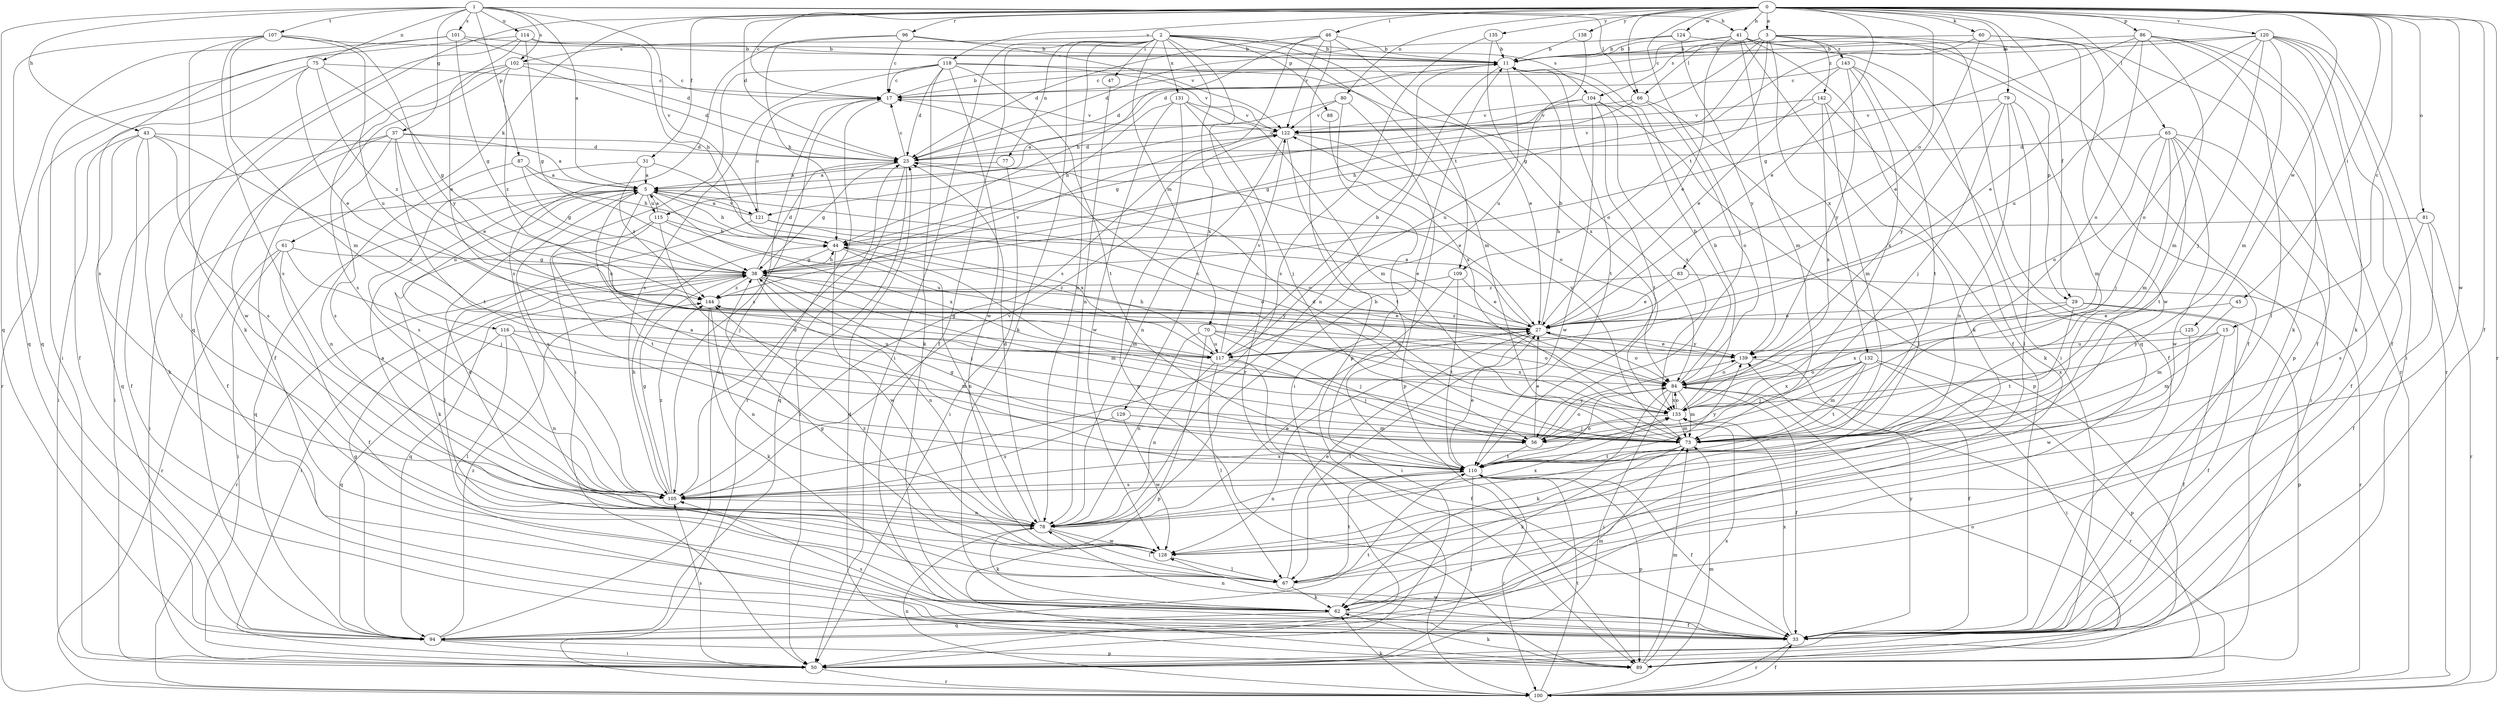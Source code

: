 strict digraph  {
0;
1;
2;
3;
5;
11;
15;
17;
23;
27;
29;
31;
33;
37;
38;
41;
43;
44;
45;
46;
47;
50;
56;
60;
61;
62;
65;
66;
67;
70;
73;
75;
77;
78;
79;
80;
81;
83;
84;
86;
87;
88;
89;
94;
96;
100;
101;
102;
104;
105;
107;
109;
110;
114;
115;
116;
117;
118;
120;
121;
122;
124;
125;
128;
129;
131;
132;
133;
135;
138;
139;
142;
143;
144;
0 -> 3  [label=a];
0 -> 15  [label=c];
0 -> 17  [label=c];
0 -> 23  [label=d];
0 -> 27  [label=e];
0 -> 29  [label=f];
0 -> 31  [label=f];
0 -> 33  [label=f];
0 -> 41  [label=h];
0 -> 45  [label=i];
0 -> 46  [label=i];
0 -> 56  [label=j];
0 -> 60  [label=k];
0 -> 61  [label=k];
0 -> 65  [label=l];
0 -> 66  [label=l];
0 -> 79  [label=o];
0 -> 80  [label=o];
0 -> 81  [label=o];
0 -> 83  [label=o];
0 -> 86  [label=p];
0 -> 94  [label=q];
0 -> 96  [label=r];
0 -> 100  [label=r];
0 -> 118  [label=v];
0 -> 120  [label=v];
0 -> 124  [label=w];
0 -> 125  [label=w];
0 -> 128  [label=w];
0 -> 135  [label=y];
0 -> 138  [label=y];
1 -> 5  [label=a];
1 -> 37  [label=g];
1 -> 41  [label=h];
1 -> 43  [label=h];
1 -> 66  [label=l];
1 -> 75  [label=n];
1 -> 87  [label=p];
1 -> 94  [label=q];
1 -> 101  [label=s];
1 -> 102  [label=s];
1 -> 107  [label=t];
1 -> 114  [label=u];
1 -> 121  [label=v];
2 -> 11  [label=b];
2 -> 33  [label=f];
2 -> 47  [label=i];
2 -> 50  [label=i];
2 -> 62  [label=k];
2 -> 70  [label=m];
2 -> 73  [label=m];
2 -> 77  [label=n];
2 -> 78  [label=n];
2 -> 88  [label=p];
2 -> 100  [label=r];
2 -> 102  [label=s];
2 -> 104  [label=s];
2 -> 109  [label=t];
2 -> 129  [label=x];
2 -> 131  [label=x];
3 -> 11  [label=b];
3 -> 33  [label=f];
3 -> 66  [label=l];
3 -> 94  [label=q];
3 -> 104  [label=s];
3 -> 109  [label=t];
3 -> 115  [label=u];
3 -> 121  [label=v];
3 -> 132  [label=x];
3 -> 142  [label=z];
3 -> 143  [label=z];
5 -> 44  [label=h];
5 -> 50  [label=i];
5 -> 84  [label=o];
5 -> 94  [label=q];
5 -> 105  [label=s];
5 -> 115  [label=u];
5 -> 116  [label=u];
5 -> 117  [label=u];
5 -> 121  [label=v];
5 -> 133  [label=x];
11 -> 17  [label=c];
11 -> 23  [label=d];
11 -> 78  [label=n];
11 -> 110  [label=t];
11 -> 117  [label=u];
15 -> 33  [label=f];
15 -> 73  [label=m];
15 -> 133  [label=x];
15 -> 139  [label=y];
17 -> 11  [label=b];
17 -> 100  [label=r];
17 -> 105  [label=s];
17 -> 122  [label=v];
23 -> 5  [label=a];
23 -> 17  [label=c];
23 -> 27  [label=e];
23 -> 38  [label=g];
23 -> 50  [label=i];
23 -> 94  [label=q];
27 -> 5  [label=a];
27 -> 11  [label=b];
27 -> 67  [label=l];
27 -> 84  [label=o];
27 -> 117  [label=u];
27 -> 139  [label=y];
27 -> 144  [label=z];
29 -> 27  [label=e];
29 -> 33  [label=f];
29 -> 89  [label=p];
29 -> 110  [label=t];
29 -> 133  [label=x];
31 -> 5  [label=a];
31 -> 105  [label=s];
31 -> 133  [label=x];
31 -> 144  [label=z];
33 -> 78  [label=n];
33 -> 100  [label=r];
33 -> 105  [label=s];
33 -> 128  [label=w];
33 -> 133  [label=x];
33 -> 139  [label=y];
37 -> 5  [label=a];
37 -> 23  [label=d];
37 -> 27  [label=e];
37 -> 33  [label=f];
37 -> 50  [label=i];
37 -> 105  [label=s];
37 -> 110  [label=t];
38 -> 23  [label=d];
38 -> 44  [label=h];
38 -> 50  [label=i];
38 -> 56  [label=j];
38 -> 73  [label=m];
38 -> 78  [label=n];
38 -> 94  [label=q];
38 -> 100  [label=r];
38 -> 139  [label=y];
38 -> 144  [label=z];
41 -> 11  [label=b];
41 -> 23  [label=d];
41 -> 27  [label=e];
41 -> 33  [label=f];
41 -> 50  [label=i];
41 -> 62  [label=k];
41 -> 73  [label=m];
41 -> 89  [label=p];
43 -> 23  [label=d];
43 -> 33  [label=f];
43 -> 50  [label=i];
43 -> 62  [label=k];
43 -> 84  [label=o];
43 -> 94  [label=q];
43 -> 105  [label=s];
44 -> 38  [label=g];
44 -> 73  [label=m];
44 -> 78  [label=n];
44 -> 128  [label=w];
45 -> 27  [label=e];
45 -> 73  [label=m];
46 -> 11  [label=b];
46 -> 23  [label=d];
46 -> 44  [label=h];
46 -> 84  [label=o];
46 -> 89  [label=p];
46 -> 105  [label=s];
46 -> 122  [label=v];
47 -> 78  [label=n];
50 -> 100  [label=r];
50 -> 105  [label=s];
56 -> 27  [label=e];
56 -> 84  [label=o];
56 -> 110  [label=t];
56 -> 139  [label=y];
60 -> 11  [label=b];
60 -> 27  [label=e];
60 -> 33  [label=f];
60 -> 38  [label=g];
60 -> 128  [label=w];
61 -> 33  [label=f];
61 -> 38  [label=g];
61 -> 50  [label=i];
61 -> 56  [label=j];
61 -> 100  [label=r];
62 -> 33  [label=f];
62 -> 94  [label=q];
65 -> 23  [label=d];
65 -> 33  [label=f];
65 -> 50  [label=i];
65 -> 56  [label=j];
65 -> 73  [label=m];
65 -> 84  [label=o];
65 -> 110  [label=t];
65 -> 128  [label=w];
66 -> 38  [label=g];
66 -> 67  [label=l];
66 -> 84  [label=o];
66 -> 122  [label=v];
67 -> 27  [label=e];
67 -> 38  [label=g];
67 -> 62  [label=k];
67 -> 110  [label=t];
70 -> 56  [label=j];
70 -> 78  [label=n];
70 -> 84  [label=o];
70 -> 89  [label=p];
70 -> 117  [label=u];
70 -> 133  [label=x];
73 -> 17  [label=c];
73 -> 23  [label=d];
73 -> 62  [label=k];
73 -> 110  [label=t];
73 -> 122  [label=v];
75 -> 17  [label=c];
75 -> 27  [label=e];
75 -> 33  [label=f];
75 -> 38  [label=g];
75 -> 100  [label=r];
75 -> 144  [label=z];
77 -> 5  [label=a];
77 -> 50  [label=i];
78 -> 5  [label=a];
78 -> 11  [label=b];
78 -> 23  [label=d];
78 -> 27  [label=e];
78 -> 62  [label=k];
78 -> 67  [label=l];
78 -> 128  [label=w];
78 -> 133  [label=x];
79 -> 56  [label=j];
79 -> 67  [label=l];
79 -> 73  [label=m];
79 -> 78  [label=n];
79 -> 122  [label=v];
79 -> 139  [label=y];
80 -> 5  [label=a];
80 -> 50  [label=i];
80 -> 89  [label=p];
80 -> 122  [label=v];
81 -> 33  [label=f];
81 -> 44  [label=h];
81 -> 100  [label=r];
81 -> 105  [label=s];
83 -> 27  [label=e];
83 -> 100  [label=r];
83 -> 144  [label=z];
84 -> 11  [label=b];
84 -> 33  [label=f];
84 -> 50  [label=i];
84 -> 62  [label=k];
84 -> 73  [label=m];
84 -> 100  [label=r];
84 -> 133  [label=x];
86 -> 11  [label=b];
86 -> 27  [label=e];
86 -> 38  [label=g];
86 -> 62  [label=k];
86 -> 67  [label=l];
86 -> 73  [label=m];
86 -> 84  [label=o];
86 -> 100  [label=r];
87 -> 5  [label=a];
87 -> 38  [label=g];
87 -> 44  [label=h];
87 -> 78  [label=n];
88 -> 133  [label=x];
89 -> 23  [label=d];
89 -> 62  [label=k];
89 -> 73  [label=m];
89 -> 84  [label=o];
89 -> 133  [label=x];
94 -> 17  [label=c];
94 -> 38  [label=g];
94 -> 50  [label=i];
94 -> 73  [label=m];
94 -> 89  [label=p];
94 -> 110  [label=t];
94 -> 144  [label=z];
96 -> 11  [label=b];
96 -> 17  [label=c];
96 -> 44  [label=h];
96 -> 105  [label=s];
96 -> 122  [label=v];
100 -> 33  [label=f];
100 -> 62  [label=k];
100 -> 73  [label=m];
100 -> 78  [label=n];
100 -> 110  [label=t];
101 -> 11  [label=b];
101 -> 23  [label=d];
101 -> 38  [label=g];
101 -> 94  [label=q];
101 -> 105  [label=s];
102 -> 17  [label=c];
102 -> 23  [label=d];
102 -> 33  [label=f];
102 -> 105  [label=s];
102 -> 128  [label=w];
102 -> 144  [label=z];
104 -> 38  [label=g];
104 -> 89  [label=p];
104 -> 110  [label=t];
104 -> 122  [label=v];
104 -> 128  [label=w];
104 -> 133  [label=x];
105 -> 23  [label=d];
105 -> 38  [label=g];
105 -> 44  [label=h];
105 -> 78  [label=n];
105 -> 122  [label=v];
105 -> 133  [label=x];
105 -> 144  [label=z];
107 -> 11  [label=b];
107 -> 62  [label=k];
107 -> 73  [label=m];
107 -> 94  [label=q];
107 -> 105  [label=s];
107 -> 117  [label=u];
107 -> 139  [label=y];
109 -> 27  [label=e];
109 -> 50  [label=i];
109 -> 110  [label=t];
109 -> 144  [label=z];
110 -> 5  [label=a];
110 -> 27  [label=e];
110 -> 33  [label=f];
110 -> 38  [label=g];
110 -> 50  [label=i];
110 -> 78  [label=n];
110 -> 84  [label=o];
110 -> 89  [label=p];
110 -> 100  [label=r];
110 -> 105  [label=s];
110 -> 139  [label=y];
114 -> 11  [label=b];
114 -> 27  [label=e];
114 -> 38  [label=g];
114 -> 44  [label=h];
114 -> 50  [label=i];
114 -> 67  [label=l];
115 -> 5  [label=a];
115 -> 44  [label=h];
115 -> 56  [label=j];
115 -> 62  [label=k];
115 -> 110  [label=t];
115 -> 117  [label=u];
116 -> 67  [label=l];
116 -> 73  [label=m];
116 -> 78  [label=n];
116 -> 94  [label=q];
116 -> 117  [label=u];
117 -> 11  [label=b];
117 -> 33  [label=f];
117 -> 38  [label=g];
117 -> 44  [label=h];
117 -> 56  [label=j];
117 -> 67  [label=l];
117 -> 78  [label=n];
117 -> 122  [label=v];
118 -> 17  [label=c];
118 -> 23  [label=d];
118 -> 27  [label=e];
118 -> 50  [label=i];
118 -> 62  [label=k];
118 -> 105  [label=s];
118 -> 110  [label=t];
118 -> 122  [label=v];
118 -> 128  [label=w];
120 -> 11  [label=b];
120 -> 17  [label=c];
120 -> 33  [label=f];
120 -> 50  [label=i];
120 -> 56  [label=j];
120 -> 62  [label=k];
120 -> 73  [label=m];
120 -> 84  [label=o];
120 -> 100  [label=r];
120 -> 117  [label=u];
121 -> 5  [label=a];
121 -> 17  [label=c];
121 -> 27  [label=e];
121 -> 67  [label=l];
121 -> 84  [label=o];
122 -> 23  [label=d];
122 -> 78  [label=n];
122 -> 84  [label=o];
122 -> 110  [label=t];
124 -> 11  [label=b];
124 -> 23  [label=d];
124 -> 139  [label=y];
124 -> 29  [label=p];
125 -> 117  [label=u];
125 -> 128  [label=w];
128 -> 5  [label=a];
128 -> 67  [label=l];
128 -> 144  [label=z];
129 -> 73  [label=m];
129 -> 105  [label=s];
129 -> 128  [label=w];
131 -> 44  [label=h];
131 -> 56  [label=j];
131 -> 73  [label=m];
131 -> 89  [label=p];
131 -> 122  [label=v];
131 -> 128  [label=w];
132 -> 50  [label=i];
132 -> 56  [label=j];
132 -> 73  [label=m];
132 -> 84  [label=o];
132 -> 89  [label=p];
132 -> 110  [label=t];
132 -> 133  [label=x];
133 -> 11  [label=b];
133 -> 56  [label=j];
133 -> 73  [label=m];
133 -> 84  [label=o];
135 -> 11  [label=b];
135 -> 105  [label=s];
135 -> 133  [label=x];
138 -> 11  [label=b];
138 -> 117  [label=u];
139 -> 27  [label=e];
139 -> 33  [label=f];
139 -> 84  [label=o];
142 -> 44  [label=h];
142 -> 62  [label=k];
142 -> 73  [label=m];
142 -> 122  [label=v];
142 -> 133  [label=x];
143 -> 17  [label=c];
143 -> 27  [label=e];
143 -> 33  [label=f];
143 -> 110  [label=t];
143 -> 133  [label=x];
143 -> 139  [label=y];
144 -> 27  [label=e];
144 -> 62  [label=k];
144 -> 78  [label=n];
144 -> 122  [label=v];
}
